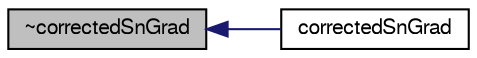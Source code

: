 digraph "~correctedSnGrad"
{
  bgcolor="transparent";
  edge [fontname="FreeSans",fontsize="10",labelfontname="FreeSans",labelfontsize="10"];
  node [fontname="FreeSans",fontsize="10",shape=record];
  rankdir="LR";
  Node640 [label="~correctedSnGrad",height=0.2,width=0.4,color="black", fillcolor="grey75", style="filled", fontcolor="black"];
  Node640 -> Node641 [dir="back",color="midnightblue",fontsize="10",style="solid",fontname="FreeSans"];
  Node641 [label="correctedSnGrad",height=0.2,width=0.4,color="black",URL="$a22594.html#a15b568ef9887b3cb57e888c4d6c1762b",tooltip="Construct from mesh and data stream. "];
}

